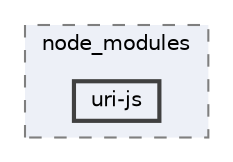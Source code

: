 digraph "pkiclassroomrescheduler/src/main/frontend/node_modules/uri-js"
{
 // LATEX_PDF_SIZE
  bgcolor="transparent";
  edge [fontname=Helvetica,fontsize=10,labelfontname=Helvetica,labelfontsize=10];
  node [fontname=Helvetica,fontsize=10,shape=box,height=0.2,width=0.4];
  compound=true
  subgraph clusterdir_72953eda66ccb3a2722c28e1c3e6c23b {
    graph [ bgcolor="#edf0f7", pencolor="grey50", label="node_modules", fontname=Helvetica,fontsize=10 style="filled,dashed", URL="dir_72953eda66ccb3a2722c28e1c3e6c23b.html",tooltip=""]
  dir_e3f2dd828eb4276e394185ca816d2aa8 [label="uri-js", fillcolor="#edf0f7", color="grey25", style="filled,bold", URL="dir_e3f2dd828eb4276e394185ca816d2aa8.html",tooltip=""];
  }
}
